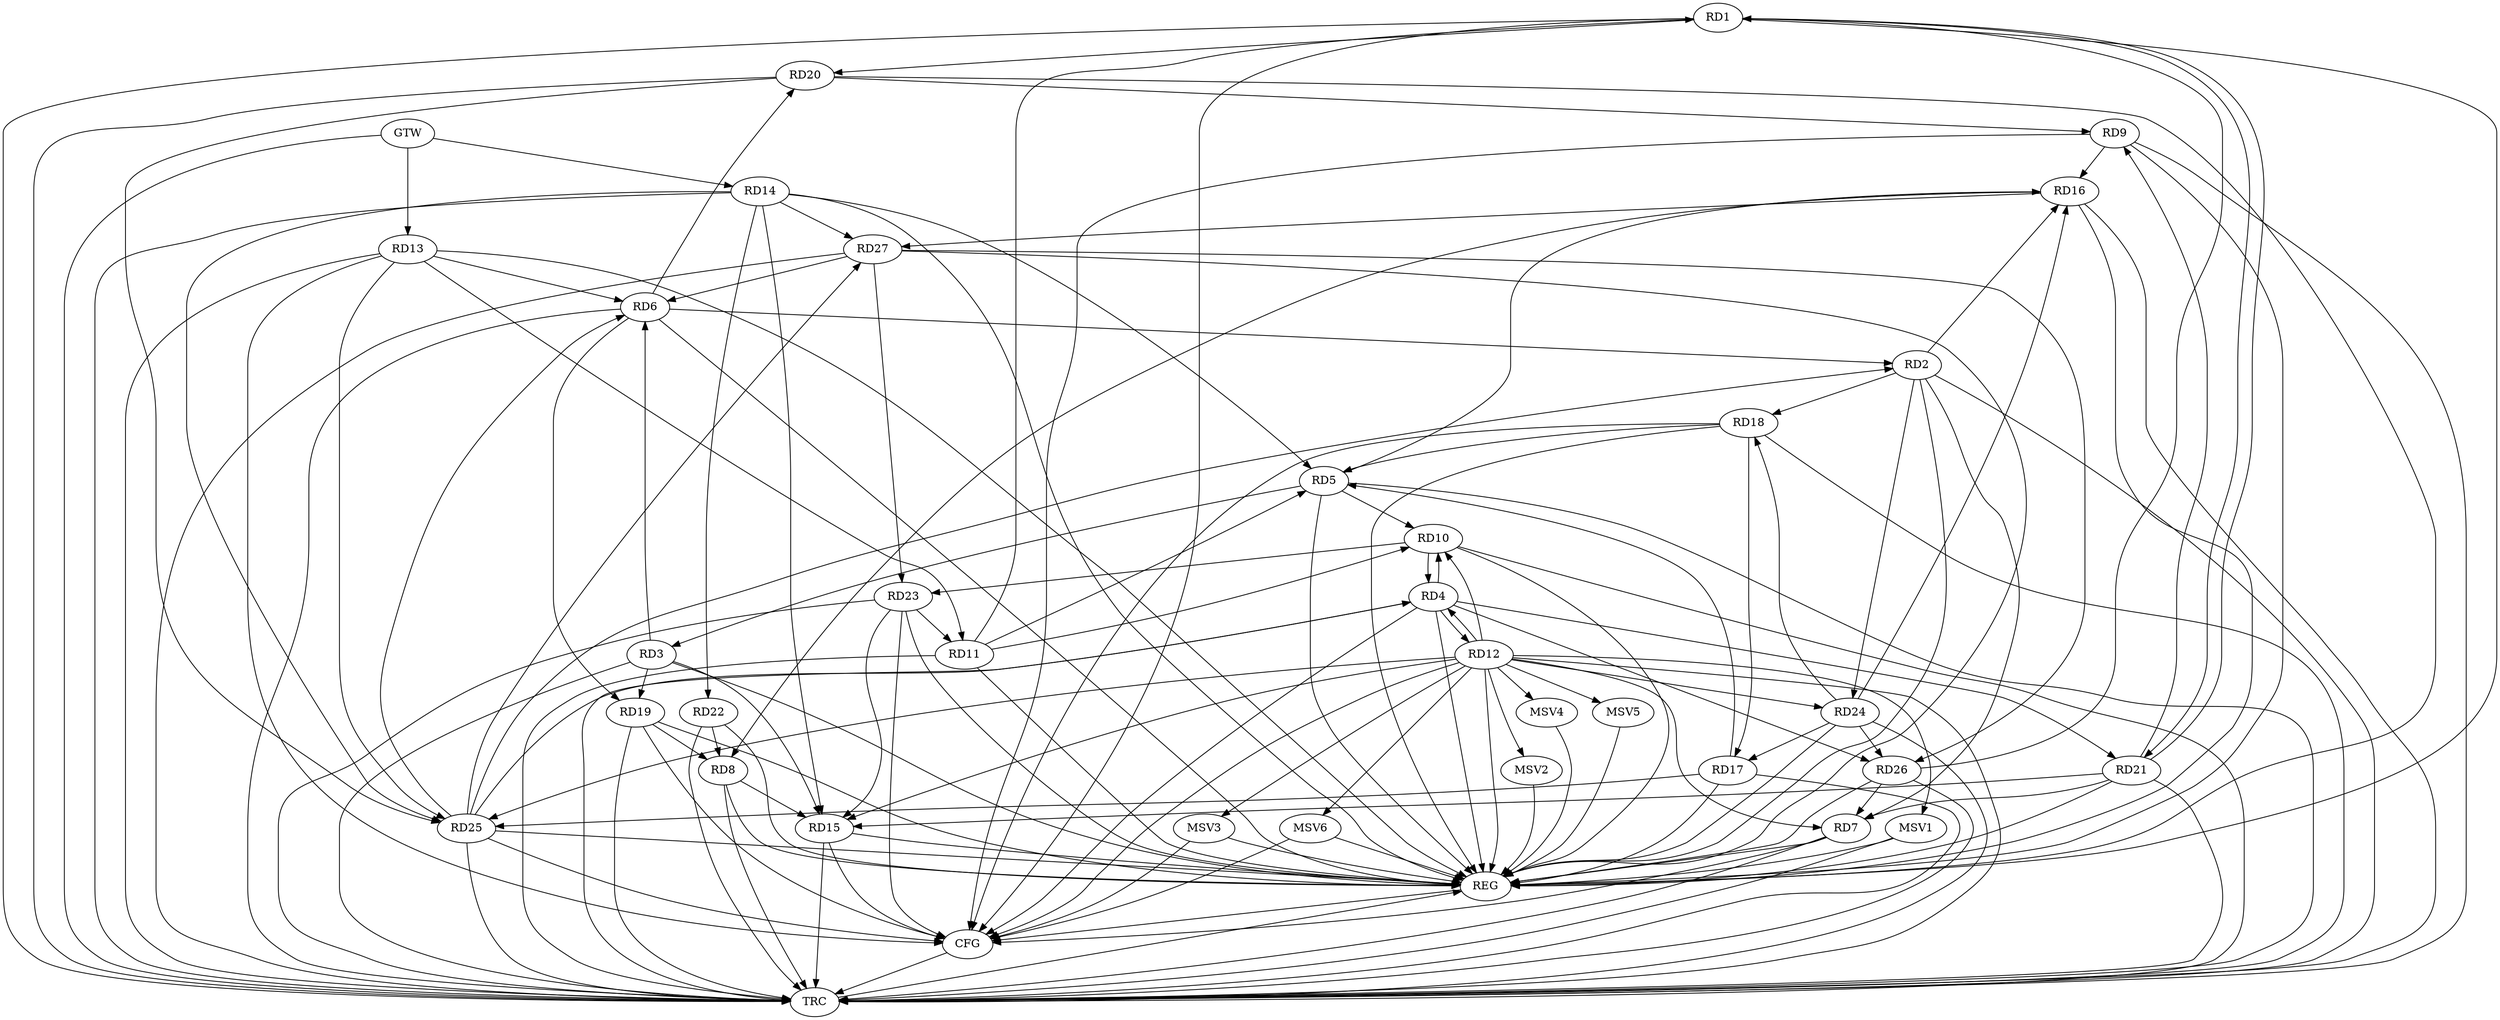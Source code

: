 strict digraph G {
  RD1 [ label="RD1" ];
  RD2 [ label="RD2" ];
  RD3 [ label="RD3" ];
  RD4 [ label="RD4" ];
  RD5 [ label="RD5" ];
  RD6 [ label="RD6" ];
  RD7 [ label="RD7" ];
  RD8 [ label="RD8" ];
  RD9 [ label="RD9" ];
  RD10 [ label="RD10" ];
  RD11 [ label="RD11" ];
  RD12 [ label="RD12" ];
  RD13 [ label="RD13" ];
  RD14 [ label="RD14" ];
  RD15 [ label="RD15" ];
  RD16 [ label="RD16" ];
  RD17 [ label="RD17" ];
  RD18 [ label="RD18" ];
  RD19 [ label="RD19" ];
  RD20 [ label="RD20" ];
  RD21 [ label="RD21" ];
  RD22 [ label="RD22" ];
  RD23 [ label="RD23" ];
  RD24 [ label="RD24" ];
  RD25 [ label="RD25" ];
  RD26 [ label="RD26" ];
  RD27 [ label="RD27" ];
  GTW [ label="GTW" ];
  REG [ label="REG" ];
  CFG [ label="CFG" ];
  TRC [ label="TRC" ];
  MSV1 [ label="MSV1" ];
  MSV2 [ label="MSV2" ];
  MSV3 [ label="MSV3" ];
  MSV4 [ label="MSV4" ];
  MSV5 [ label="MSV5" ];
  MSV6 [ label="MSV6" ];
  RD11 -> RD1;
  RD1 -> RD20;
  RD1 -> RD21;
  RD21 -> RD1;
  RD26 -> RD1;
  RD6 -> RD2;
  RD2 -> RD7;
  RD2 -> RD16;
  RD2 -> RD18;
  RD2 -> RD24;
  RD25 -> RD2;
  RD5 -> RD3;
  RD3 -> RD6;
  RD3 -> RD15;
  RD3 -> RD19;
  RD4 -> RD10;
  RD10 -> RD4;
  RD4 -> RD12;
  RD12 -> RD4;
  RD4 -> RD21;
  RD25 -> RD4;
  RD4 -> RD26;
  RD5 -> RD10;
  RD11 -> RD5;
  RD14 -> RD5;
  RD5 -> RD16;
  RD17 -> RD5;
  RD18 -> RD5;
  RD13 -> RD6;
  RD6 -> RD19;
  RD6 -> RD20;
  RD25 -> RD6;
  RD27 -> RD6;
  RD12 -> RD7;
  RD21 -> RD7;
  RD26 -> RD7;
  RD8 -> RD15;
  RD16 -> RD8;
  RD19 -> RD8;
  RD22 -> RD8;
  RD9 -> RD16;
  RD20 -> RD9;
  RD21 -> RD9;
  RD11 -> RD10;
  RD12 -> RD10;
  RD10 -> RD23;
  RD13 -> RD11;
  RD23 -> RD11;
  RD12 -> RD15;
  RD12 -> RD24;
  RD12 -> RD25;
  RD13 -> RD25;
  RD14 -> RD15;
  RD14 -> RD22;
  RD14 -> RD25;
  RD14 -> RD27;
  RD21 -> RD15;
  RD23 -> RD15;
  RD24 -> RD16;
  RD16 -> RD27;
  RD18 -> RD17;
  RD24 -> RD17;
  RD17 -> RD25;
  RD24 -> RD18;
  RD20 -> RD25;
  RD27 -> RD23;
  RD24 -> RD26;
  RD25 -> RD27;
  RD27 -> RD26;
  GTW -> RD13;
  GTW -> RD14;
  RD1 -> REG;
  RD2 -> REG;
  RD3 -> REG;
  RD4 -> REG;
  RD5 -> REG;
  RD6 -> REG;
  RD7 -> REG;
  RD8 -> REG;
  RD9 -> REG;
  RD10 -> REG;
  RD11 -> REG;
  RD12 -> REG;
  RD13 -> REG;
  RD14 -> REG;
  RD15 -> REG;
  RD16 -> REG;
  RD17 -> REG;
  RD18 -> REG;
  RD19 -> REG;
  RD20 -> REG;
  RD21 -> REG;
  RD22 -> REG;
  RD23 -> REG;
  RD24 -> REG;
  RD25 -> REG;
  RD26 -> REG;
  RD27 -> REG;
  RD19 -> CFG;
  RD23 -> CFG;
  RD7 -> CFG;
  RD4 -> CFG;
  RD1 -> CFG;
  RD15 -> CFG;
  RD13 -> CFG;
  RD18 -> CFG;
  RD9 -> CFG;
  RD12 -> CFG;
  RD25 -> CFG;
  REG -> CFG;
  RD1 -> TRC;
  RD2 -> TRC;
  RD3 -> TRC;
  RD4 -> TRC;
  RD5 -> TRC;
  RD6 -> TRC;
  RD7 -> TRC;
  RD8 -> TRC;
  RD9 -> TRC;
  RD10 -> TRC;
  RD11 -> TRC;
  RD12 -> TRC;
  RD13 -> TRC;
  RD14 -> TRC;
  RD15 -> TRC;
  RD16 -> TRC;
  RD17 -> TRC;
  RD18 -> TRC;
  RD19 -> TRC;
  RD20 -> TRC;
  RD21 -> TRC;
  RD22 -> TRC;
  RD23 -> TRC;
  RD24 -> TRC;
  RD25 -> TRC;
  RD26 -> TRC;
  RD27 -> TRC;
  GTW -> TRC;
  CFG -> TRC;
  TRC -> REG;
  RD12 -> MSV1;
  RD12 -> MSV2;
  MSV1 -> REG;
  MSV1 -> TRC;
  MSV2 -> REG;
  RD12 -> MSV3;
  RD12 -> MSV4;
  MSV3 -> REG;
  MSV3 -> CFG;
  MSV4 -> REG;
  RD12 -> MSV5;
  RD12 -> MSV6;
  MSV5 -> REG;
  MSV6 -> REG;
  MSV6 -> CFG;
}
